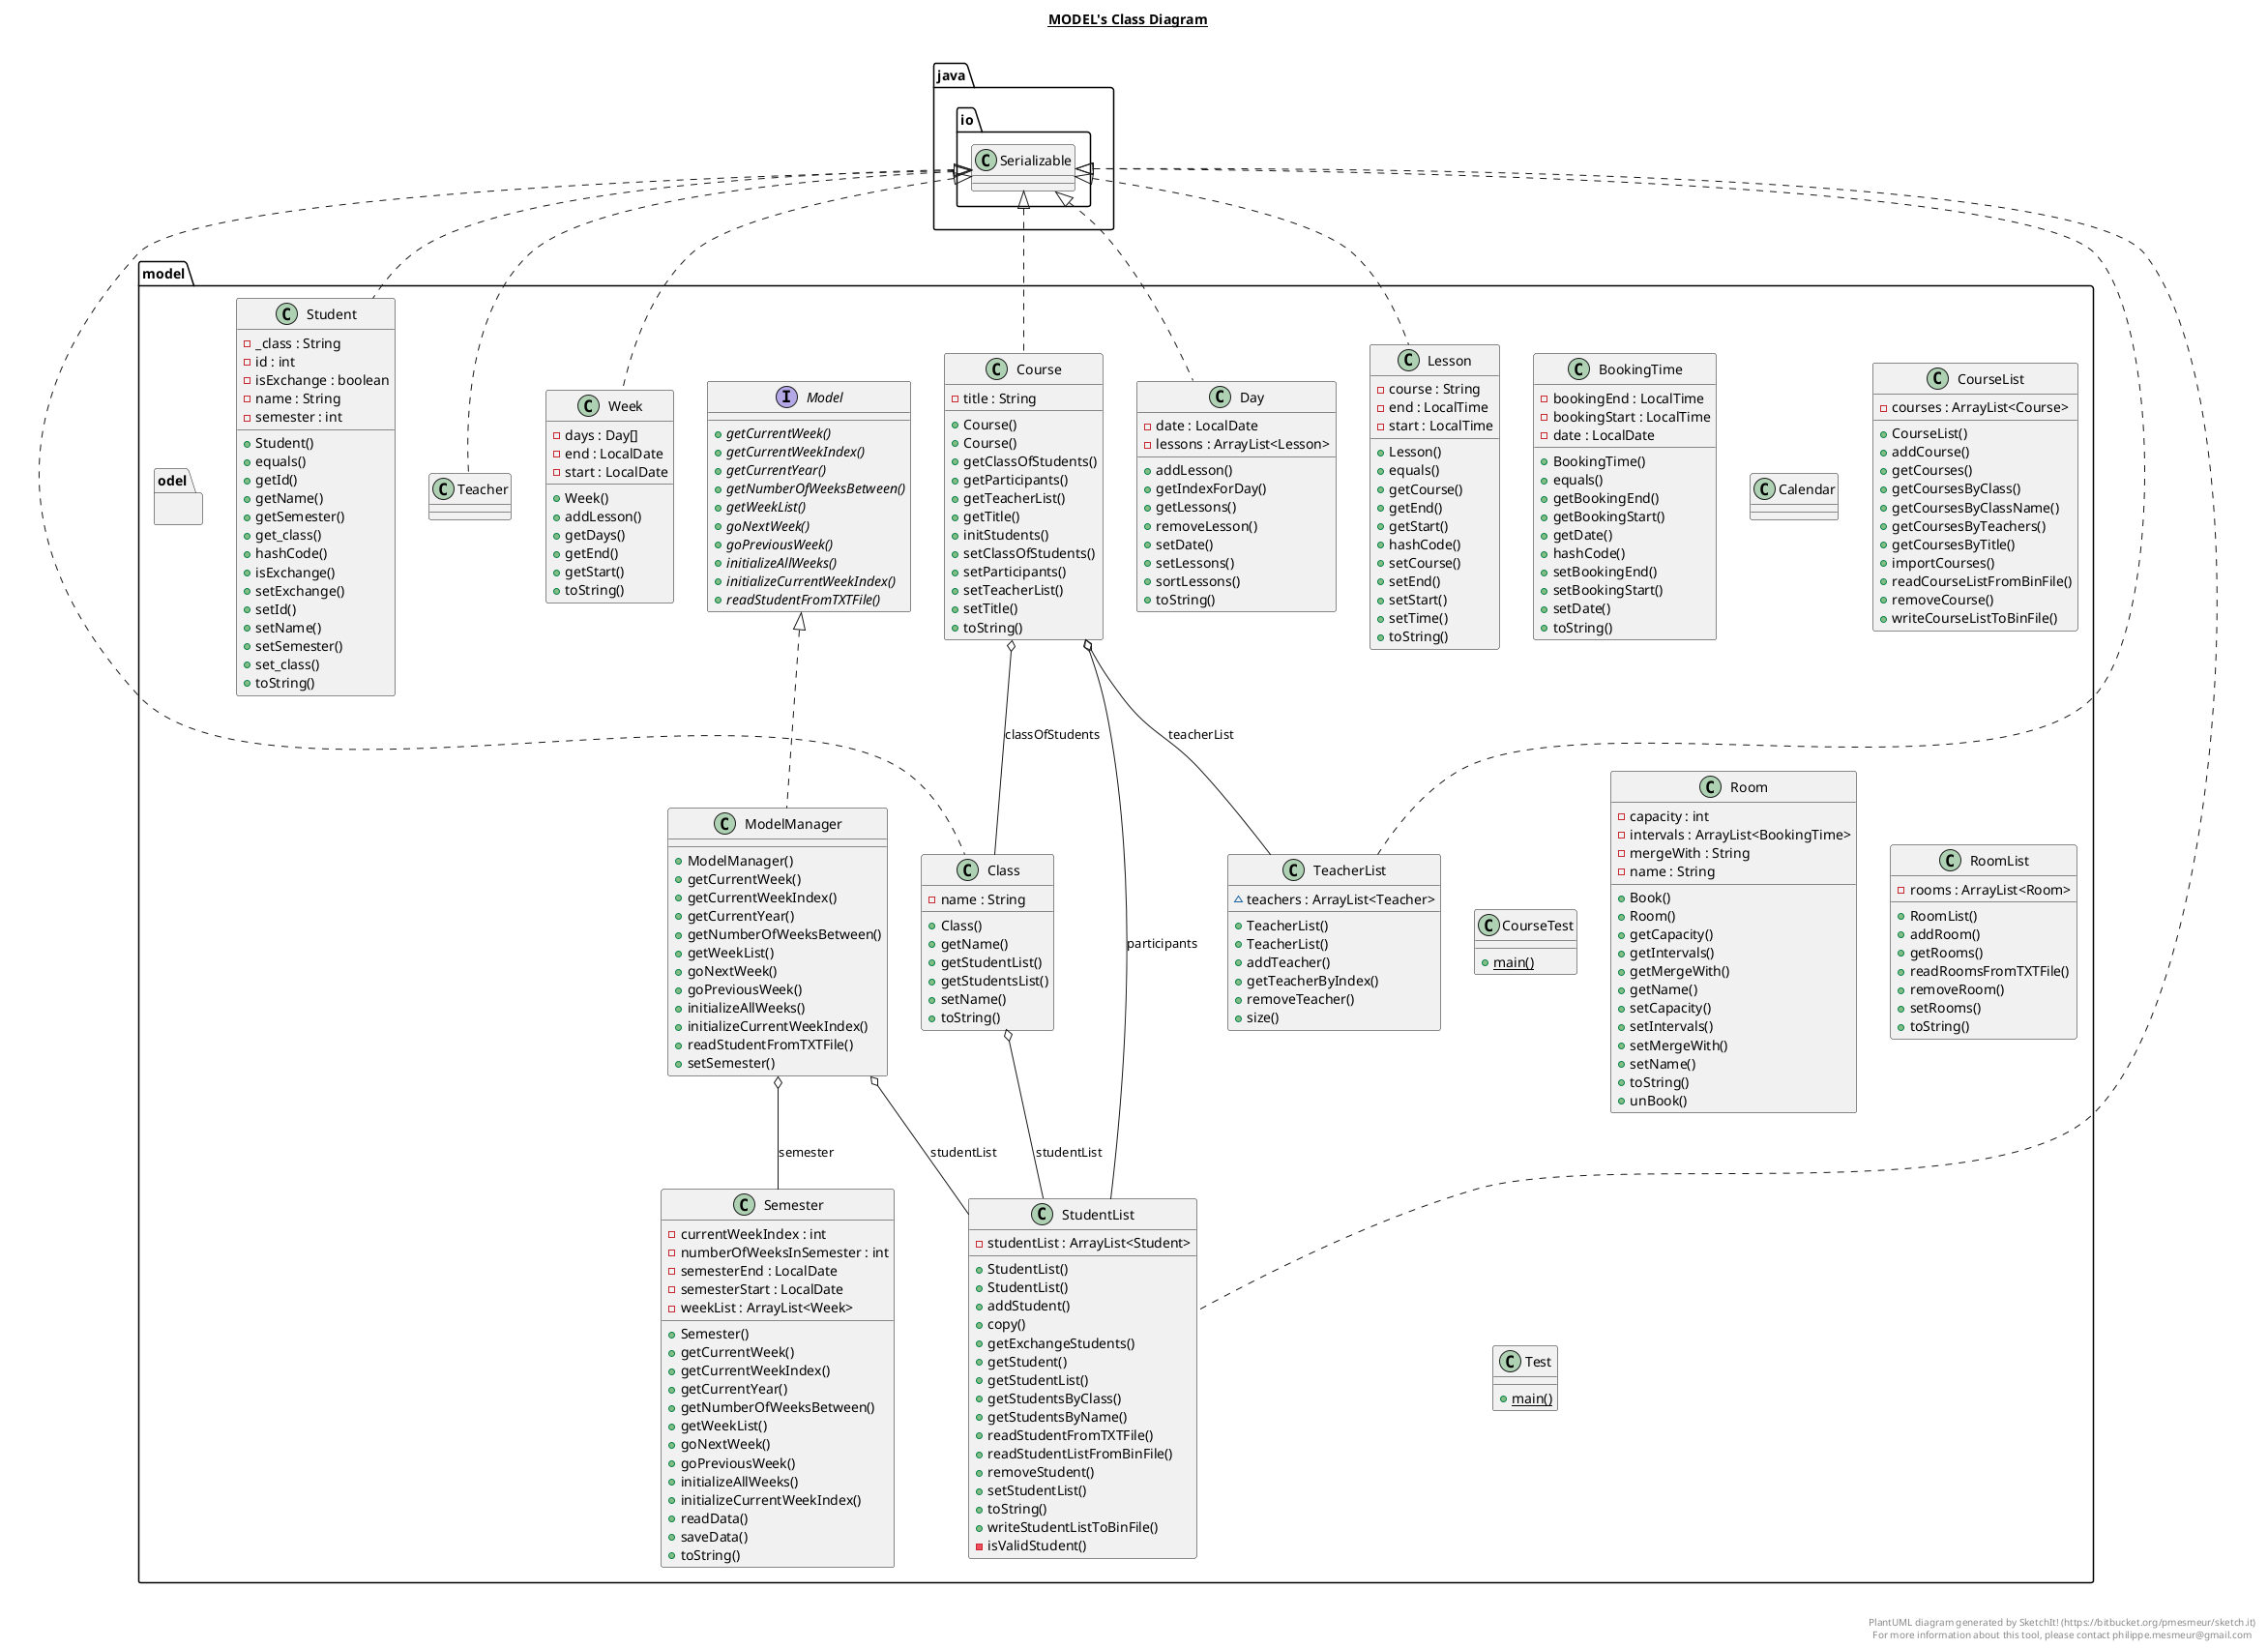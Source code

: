 @startuml

title __MODEL's Class Diagram__\n

  namespace model  {
    namespace odel  {
      class model.BookingTime {
          - bookingEnd : LocalTime
          - bookingStart : LocalTime
          - date : LocalDate
          + BookingTime()
          + equals()
          + getBookingEnd()
          + getBookingStart()
          + getDate()
          + hashCode()
          + setBookingEnd()
          + setBookingStart()
          + setDate()
          + toString()
      }
    }
  }
  

  namespace model  {
    namespace odel {
      class model.Calendar {
      }
    }
  }
  

  namespace model  {
    namespace odel {
      class model.Class {
          - name : String
          + Class()
          + getName()
          + getStudentList()
          + getStudentsList()
          + setName()
          + toString()
      }
    }
  }
  

  namespace model  {
    namespace odel {
      class model.Course {
          - title : String
          + Course()
          + Course()
          + getClassOfStudents()
          + getParticipants()
          + getTeacherList()
          + getTitle()
          + initStudents()
          + setClassOfStudents()
          + setParticipants()
          + setTeacherList()
          + setTitle()
          + toString()
      }
    }
  }
  

  namespace model  {
    namespace odel {
      class model.CourseList {
          - courses : ArrayList<Course>
          + CourseList()
          + addCourse()
          + getCourses()
          + getCoursesByClass()
          + getCoursesByClassName()
          + getCoursesByTeachers()
          + getCoursesByTitle()
          + importCourses()
          + readCourseListFromBinFile()
          + removeCourse()
          + writeCourseListToBinFile()
      }
    }
  }
  

  namespace model  {
    namespace odel {
      class model.CourseTest {
          {static} + main()
      }
    }
  }
  

  namespace model  {
    namespace odel {
      class model.Day {
          - date : LocalDate
          - lessons : ArrayList<Lesson>
          + addLesson()
          + getIndexForDay()
          + getLessons()
          + removeLesson()
          + setDate()
          + setLessons()
          + sortLessons()
          + toString()
      }
    }
  }
  

  namespace model  {
    namespace odel {
      class model.Lesson {
          - course : String
          - end : LocalTime
          - start : LocalTime
          + Lesson()
          + equals()
          + getCourse()
          + getEnd()
          + getStart()
          + hashCode()
          + setCourse()
          + setEnd()
          + setStart()
          + setTime()
          + toString()
      }
    }
  }
  

  namespace model  {
    namespace odel {
      interface model.Model {
          {abstract} + getCurrentWeek()
          {abstract} + getCurrentWeekIndex()
          {abstract} + getCurrentYear()
          {abstract} + getNumberOfWeeksBetween()
          {abstract} + getWeekList()
          {abstract} + goNextWeek()
          {abstract} + goPreviousWeek()
          {abstract} + initializeAllWeeks()
          {abstract} + initializeCurrentWeekIndex()
          {abstract} + readStudentFromTXTFile()
      }
    }
  }
  

  namespace model  {
    namespace odel {
      class model.ModelManager {
          + ModelManager()
          + getCurrentWeek()
          + getCurrentWeekIndex()
          + getCurrentYear()
          + getNumberOfWeeksBetween()
          + getWeekList()
          + goNextWeek()
          + goPreviousWeek()
          + initializeAllWeeks()
          + initializeCurrentWeekIndex()
          + readStudentFromTXTFile()
          + setSemester()
      }
    }
  }
  

  namespace model  {
    namespace odel {
      class model.Room {
          - capacity : int
          - intervals : ArrayList<BookingTime>
          - mergeWith : String
          - name : String
          + Book()
          + Room()
          + getCapacity()
          + getIntervals()
          + getMergeWith()
          + getName()
          + setCapacity()
          + setIntervals()
          + setMergeWith()
          + setName()
          + toString()
          + unBook()
      }
    }
  }
  

  namespace model  {
    namespace odel {
      class model.RoomList {
          - rooms : ArrayList<Room>
          + RoomList()
          + addRoom()
          + getRooms()
          + readRoomsFromTXTFile()
          + removeRoom()
          + setRooms()
          + toString()
      }
    }
  }
  

  namespace model  {
    namespace odel {
      class model.Semester {
          - currentWeekIndex : int
          - numberOfWeeksInSemester : int
          - semesterEnd : LocalDate
          - semesterStart : LocalDate
          - weekList : ArrayList<Week>
          + Semester()
          + getCurrentWeek()
          + getCurrentWeekIndex()
          + getCurrentYear()
          + getNumberOfWeeksBetween()
          + getWeekList()
          + goNextWeek()
          + goPreviousWeek()
          + initializeAllWeeks()
          + initializeCurrentWeekIndex()
          + readData()
          + saveData()
          + toString()
      }
    }
  }
  

  namespace model  {
    namespace odel {
      class model.Student {
          - _class : String
          - id : int
          - isExchange : boolean
          - name : String
          - semester : int
          + Student()
          + equals()
          + getId()
          + getName()
          + getSemester()
          + get_class()
          + hashCode()
          + isExchange()
          + setExchange()
          + setId()
          + setName()
          + setSemester()
          + set_class()
          + toString()
      }
    }
  }
  

  namespace model  {
    namespace odel {
      class model.StudentList {
          - studentList : ArrayList<Student>
          + StudentList()
          + StudentList()
          + addStudent()
          + copy()
          + getExchangeStudents()
          + getStudent()
          + getStudentList()
          + getStudentsByClass()
          + getStudentsByName()
          + readStudentFromTXTFile()
          + readStudentListFromBinFile()
          + removeStudent()
          + setStudentList()
          + toString()
          + writeStudentListToBinFile()
          - isValidStudent()
      }
    }
  }
  

  namespace model  {
    namespace odel {
      class model.Teacher {
      }
    }
  }
  

  namespace model  {
    namespace odel {
      class model.TeacherList {
          ~ teachers : ArrayList<Teacher>
          + TeacherList()
          + TeacherList()
          + addTeacher()
          + getTeacherByIndex()
          + removeTeacher()
          + size()
      }
    }
  }
  

  namespace model  {
    namespace odel {
      class model.Test {
          {static} + main()
      }
    }
  }
  

  namespace model  {
    namespace odel {
      class model.Week {
          - days : Day[]
          - end : LocalDate
          - start : LocalDate
          + Week()
          + addLesson()
          + getDays()
          + getEnd()
          + getStart()
          + toString()
      }
    }
  }
  

  model.Class .up.|> java.io.Serializable
  model.Class o-- model.StudentList : studentList
  model.Course .up.|> java.io.Serializable
  model.Course o-- model.Class : classOfStudents
  model.Course o-- model.StudentList : participants
  model.Course o-- model.TeacherList : teacherList
  model.Day .up.|> java.io.Serializable
  model.Lesson .up.|> java.io.Serializable
  model.ModelManager .up.|> model.Model
  model.ModelManager o-- model.Semester : semester
  model.ModelManager o-- model.StudentList : studentList
  model.Student .up.|> java.io.Serializable
  model.StudentList .up.|> java.io.Serializable
  model.Teacher .up.|> java.io.Serializable
  model.TeacherList .up.|> java.io.Serializable
  model.Week .up.|> java.io.Serializable


right footer


PlantUML diagram generated by SketchIt! (https://bitbucket.org/pmesmeur/sketch.it)
For more information about this tool, please contact philippe.mesmeur@gmail.com
endfooter

@enduml
